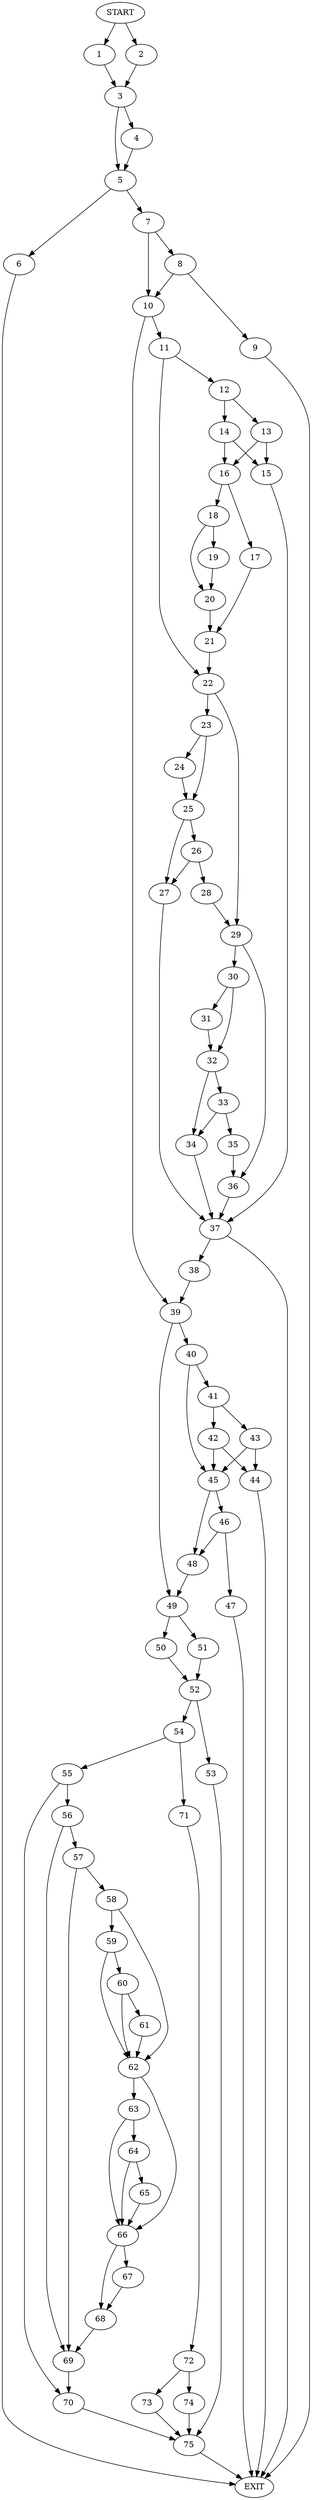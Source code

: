 digraph { 
0 [label="START"];
1;
2;
3;
4;
5;
6;
7;
8;
9;
10;
11;
12;
13;
14;
15;
16;
17;
18;
19;
20;
21;
22;
23;
24;
25;
26;
27;
28;
29;
30;
31;
32;
33;
34;
35;
36;
37;
38;
39;
40;
41;
42;
43;
44;
45;
46;
47;
48;
49;
50;
51;
52;
53;
54;
55;
56;
57;
58;
59;
60;
61;
62;
63;
64;
65;
66;
67;
68;
69;
70;
71;
72;
73;
74;
75;
76[label="EXIT"];
0 -> 1;
0 -> 2;
1 -> 3;
2 -> 3;
3 -> 4;
3 -> 5;
4 -> 5;
5 -> 6;
5 -> 7;
6 -> 76;
7 -> 8;
7 -> 10;
8 -> 10;
8 -> 9;
9 -> 76;
10 -> 11;
10 -> 39;
11 -> 12;
11 -> 22;
12 -> 13;
12 -> 14;
13 -> 15;
13 -> 16;
14 -> 15;
14 -> 16;
15 -> 37;
16 -> 17;
16 -> 18;
17 -> 21;
18 -> 19;
18 -> 20;
19 -> 20;
20 -> 21;
21 -> 22;
22 -> 23;
22 -> 29;
23 -> 24;
23 -> 25;
24 -> 25;
25 -> 27;
25 -> 26;
26 -> 27;
26 -> 28;
27 -> 37;
28 -> 29;
29 -> 30;
29 -> 36;
30 -> 31;
30 -> 32;
31 -> 32;
32 -> 34;
32 -> 33;
33 -> 34;
33 -> 35;
34 -> 37;
35 -> 36;
36 -> 37;
37 -> 76;
37 -> 38;
38 -> 39;
39 -> 40;
39 -> 49;
40 -> 41;
40 -> 45;
41 -> 42;
41 -> 43;
42 -> 44;
42 -> 45;
43 -> 44;
43 -> 45;
44 -> 76;
45 -> 46;
45 -> 48;
46 -> 47;
46 -> 48;
47 -> 76;
48 -> 49;
49 -> 50;
49 -> 51;
50 -> 52;
51 -> 52;
52 -> 53;
52 -> 54;
53 -> 75;
54 -> 55;
54 -> 71;
55 -> 56;
55 -> 70;
56 -> 57;
56 -> 69;
57 -> 58;
57 -> 69;
58 -> 59;
58 -> 62;
59 -> 60;
59 -> 62;
60 -> 61;
60 -> 62;
61 -> 62;
62 -> 63;
62 -> 66;
63 -> 64;
63 -> 66;
64 -> 65;
64 -> 66;
65 -> 66;
66 -> 67;
66 -> 68;
67 -> 68;
68 -> 69;
69 -> 70;
70 -> 75;
71 -> 72;
72 -> 74;
72 -> 73;
73 -> 75;
74 -> 75;
75 -> 76;
}
